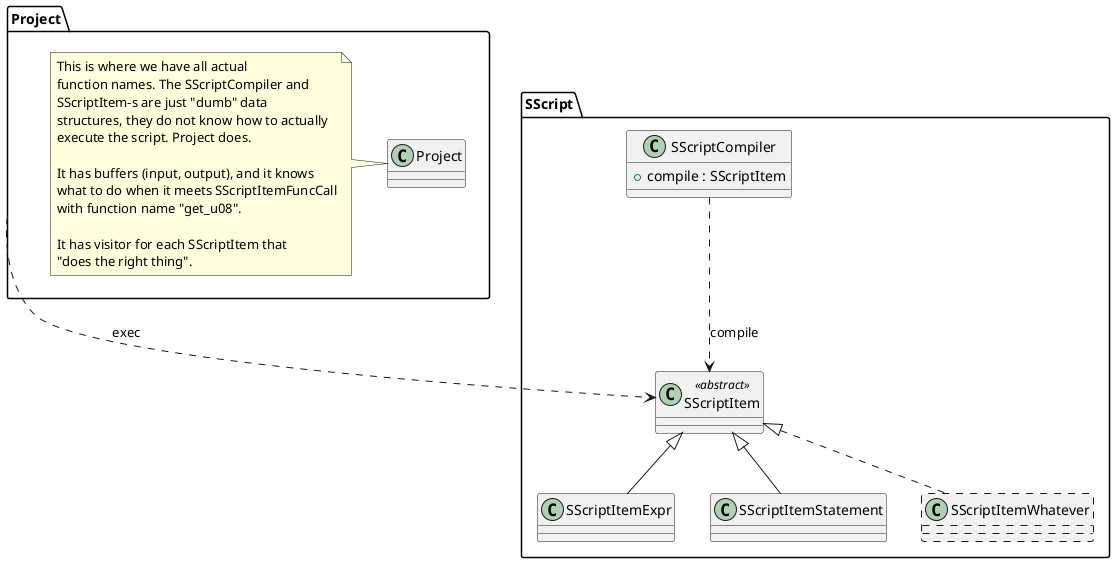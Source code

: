 @startuml

package SScript {
   class SScriptCompiler {
      +compile : SScriptItem
   }

   class SScriptItem <<abstract>> {
   }

   class SScriptItemExpr {
   }

   class SScriptItemStatement {
   }

   class SScriptItemWhatever ##[dashed] {
   }

   SScriptItem <|-- SScriptItemExpr
   SScriptItem <|-- SScriptItemStatement
   SScriptItem <|.. SScriptItemWhatever

   SScriptCompiler ..> SScriptItem : compile
}

package Project {
   class Project {

   }
   note left
      This is where we have all actual
      function names. The SScriptCompiler and
      SScriptItem-s are just "dumb" data
      structures, they do not know how to actually
      execute the script. Project does.

      It has buffers (input, output), and it knows
      what to do when it meets SScriptItemFuncCall
      with function name "get_u08".

      It has visitor for each SScriptItem that
      "does the right thing".
   end note
}

Project ..> SScriptItem : exec

@enduml
